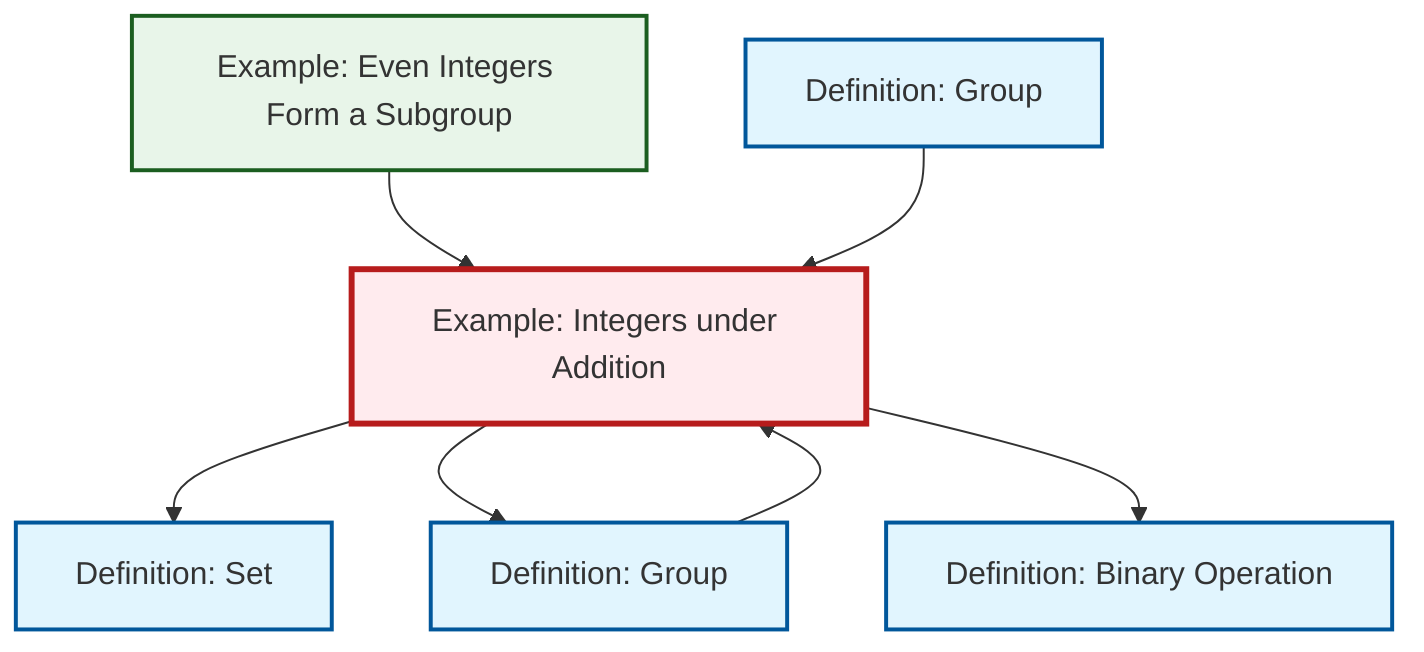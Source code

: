 graph TD
    classDef definition fill:#e1f5fe,stroke:#01579b,stroke-width:2px
    classDef theorem fill:#f3e5f5,stroke:#4a148c,stroke-width:2px
    classDef axiom fill:#fff3e0,stroke:#e65100,stroke-width:2px
    classDef example fill:#e8f5e9,stroke:#1b5e20,stroke-width:2px
    classDef current fill:#ffebee,stroke:#b71c1c,stroke-width:3px
    def-set["Definition: Set"]:::definition
    ex-integers-addition["Example: Integers under Addition"]:::example
    def-group["Definition: Group"]:::definition
    def-binary-operation["Definition: Binary Operation"]:::definition
    ex-even-integers-subgroup["Example: Even Integers Form a Subgroup"]:::example
    def-group-example["Definition: Group"]:::definition
    ex-integers-addition --> def-set
    ex-integers-addition --> def-group
    ex-even-integers-subgroup --> ex-integers-addition
    def-group-example --> ex-integers-addition
    ex-integers-addition --> def-binary-operation
    def-group --> ex-integers-addition
    class ex-integers-addition current